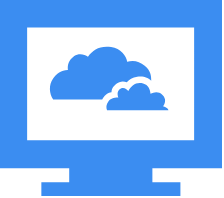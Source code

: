 <mxfile version="11.1.1" type="github"><diagram id="NLxhS4TgBL2Hi5K8Gdmp" name="Page-1"><mxGraphModel dx="1382" dy="777" grid="1" gridSize="10" guides="1" tooltips="1" connect="1" arrows="1" fold="1" page="1" pageScale="1" pageWidth="827" pageHeight="1169" math="0" shadow="0"><root><mxCell id="0"/><mxCell id="1" parent="0"/><mxCell id="u2ahQrR270rpCTf0b2zE-2" value="" style="html=1;aspect=fixed;strokeColor=none;shadow=0;align=center;verticalAlign=top;fillColor=#3B8DF1;shape=mxgraph.gcp2.cloud_computer" vertex="1" parent="1"><mxGeometry x="80" y="840" width="111" height="98" as="geometry"/></mxCell></root></mxGraphModel></diagram></mxfile>